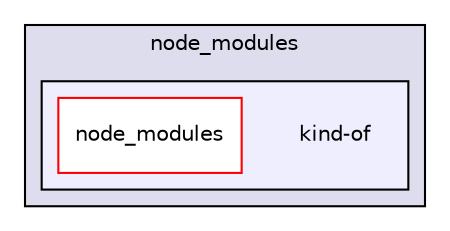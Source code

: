 digraph "gulp-src/node_modules/gulp-uglify/node_modules/uglify-js/node_modules/yargs/node_modules/cliui/node_modules/center-align/node_modules/align-text/node_modules/kind-of" {
  compound=true
  node [ fontsize="10", fontname="Helvetica"];
  edge [ labelfontsize="10", labelfontname="Helvetica"];
  subgraph clusterdir_72108bc5aeec1ebbf68462e43272cd81 {
    graph [ bgcolor="#ddddee", pencolor="black", label="node_modules" fontname="Helvetica", fontsize="10", URL="dir_72108bc5aeec1ebbf68462e43272cd81.html"]
  subgraph clusterdir_1cb80729bae9f18355e9e83272425db5 {
    graph [ bgcolor="#eeeeff", pencolor="black", label="" URL="dir_1cb80729bae9f18355e9e83272425db5.html"];
    dir_1cb80729bae9f18355e9e83272425db5 [shape=plaintext label="kind-of"];
    dir_2a9f454ed6fcbdfed16e5facfbe02649 [shape=box label="node_modules" color="red" fillcolor="white" style="filled" URL="dir_2a9f454ed6fcbdfed16e5facfbe02649.html"];
  }
  }
}
